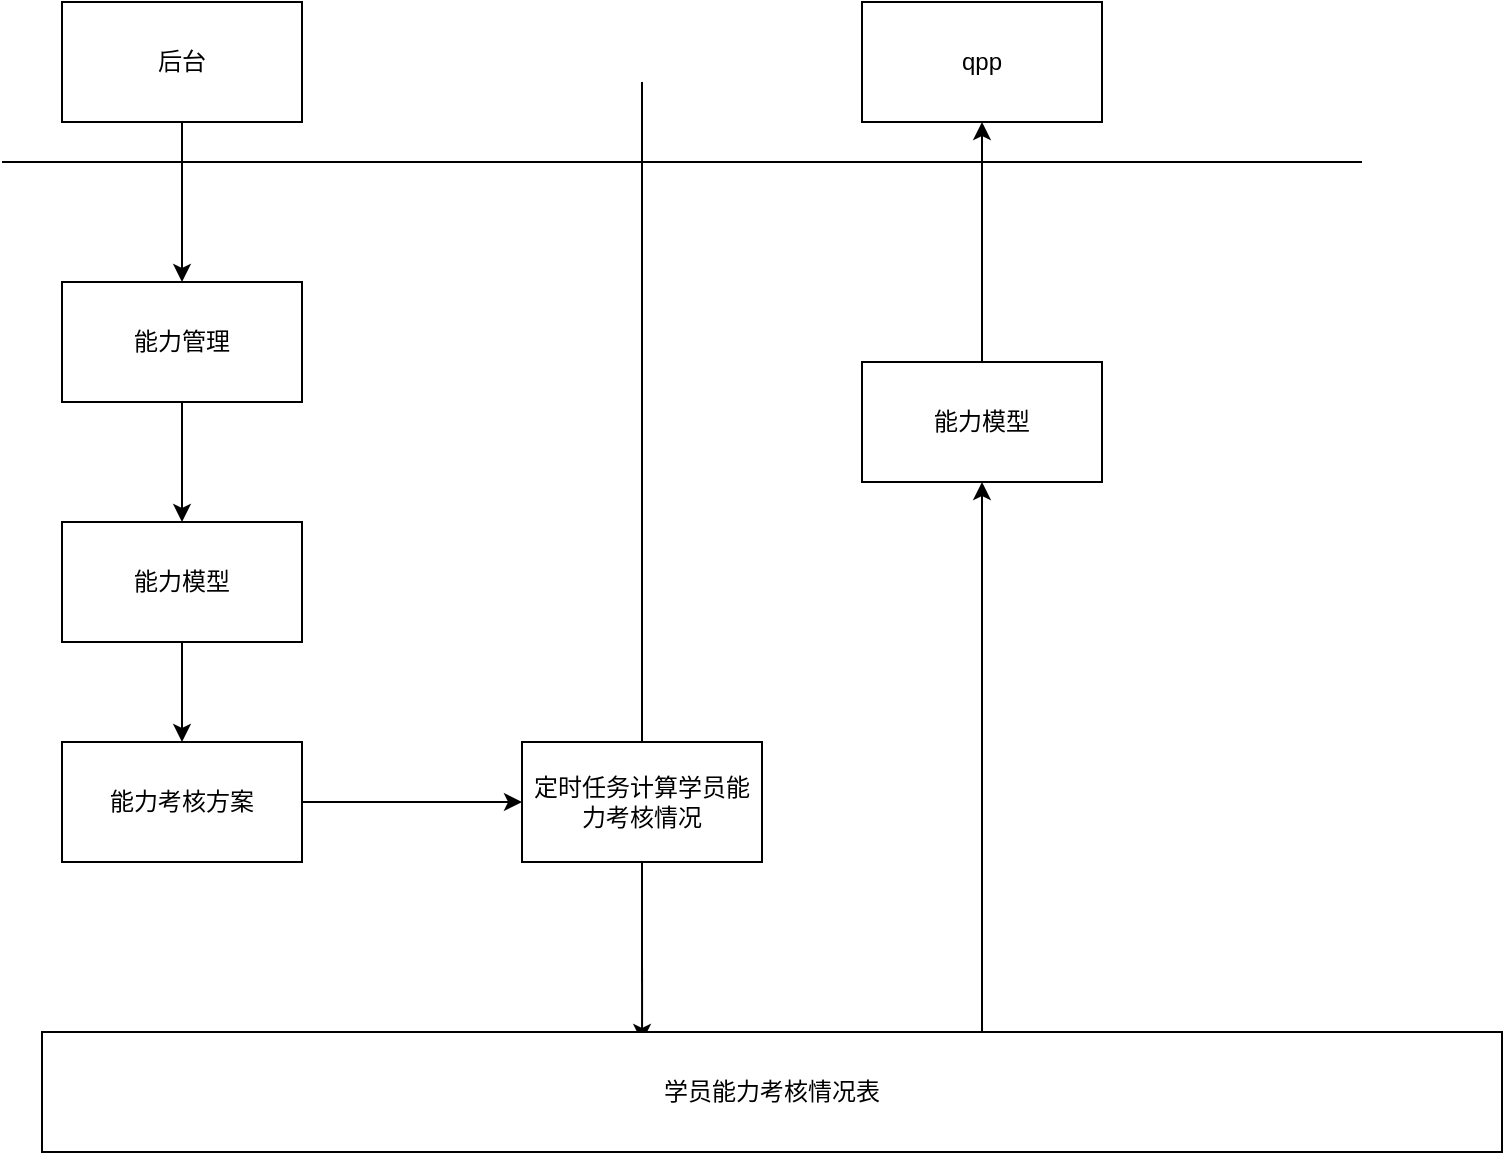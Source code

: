 <mxfile version="16.6.1" type="github">
  <diagram id="X77dKztJRfCibkYVblq0" name="Page-1">
    <mxGraphModel dx="1422" dy="762" grid="1" gridSize="10" guides="1" tooltips="1" connect="1" arrows="1" fold="1" page="1" pageScale="1" pageWidth="827" pageHeight="1169" math="0" shadow="0">
      <root>
        <mxCell id="0" />
        <mxCell id="1" parent="0" />
        <mxCell id="SrPzOORxQsSpC2F4RSff-1" value="" style="endArrow=none;html=1;rounded=0;" edge="1" parent="1">
          <mxGeometry width="50" height="50" relative="1" as="geometry">
            <mxPoint x="40" y="120" as="sourcePoint" />
            <mxPoint x="720" y="120" as="targetPoint" />
          </mxGeometry>
        </mxCell>
        <mxCell id="SrPzOORxQsSpC2F4RSff-2" value="" style="endArrow=none;html=1;rounded=0;" edge="1" parent="1">
          <mxGeometry width="50" height="50" relative="1" as="geometry">
            <mxPoint x="360" y="530" as="sourcePoint" />
            <mxPoint x="360" y="80" as="targetPoint" />
          </mxGeometry>
        </mxCell>
        <mxCell id="SrPzOORxQsSpC2F4RSff-5" style="edgeStyle=orthogonalEdgeStyle;rounded=0;orthogonalLoop=1;jettySize=auto;html=1;exitX=0.5;exitY=1;exitDx=0;exitDy=0;" edge="1" parent="1" source="SrPzOORxQsSpC2F4RSff-3" target="SrPzOORxQsSpC2F4RSff-4">
          <mxGeometry relative="1" as="geometry" />
        </mxCell>
        <mxCell id="SrPzOORxQsSpC2F4RSff-3" value="后台" style="rounded=0;whiteSpace=wrap;html=1;" vertex="1" parent="1">
          <mxGeometry x="70" y="40" width="120" height="60" as="geometry" />
        </mxCell>
        <mxCell id="SrPzOORxQsSpC2F4RSff-7" style="edgeStyle=orthogonalEdgeStyle;rounded=0;orthogonalLoop=1;jettySize=auto;html=1;exitX=0.5;exitY=1;exitDx=0;exitDy=0;" edge="1" parent="1" source="SrPzOORxQsSpC2F4RSff-4" target="SrPzOORxQsSpC2F4RSff-6">
          <mxGeometry relative="1" as="geometry" />
        </mxCell>
        <mxCell id="SrPzOORxQsSpC2F4RSff-4" value="能力管理" style="rounded=0;whiteSpace=wrap;html=1;" vertex="1" parent="1">
          <mxGeometry x="70" y="180" width="120" height="60" as="geometry" />
        </mxCell>
        <mxCell id="SrPzOORxQsSpC2F4RSff-9" style="edgeStyle=orthogonalEdgeStyle;rounded=0;orthogonalLoop=1;jettySize=auto;html=1;exitX=0.5;exitY=1;exitDx=0;exitDy=0;" edge="1" parent="1" source="SrPzOORxQsSpC2F4RSff-6" target="SrPzOORxQsSpC2F4RSff-8">
          <mxGeometry relative="1" as="geometry" />
        </mxCell>
        <mxCell id="SrPzOORxQsSpC2F4RSff-6" value="能力模型" style="rounded=0;whiteSpace=wrap;html=1;" vertex="1" parent="1">
          <mxGeometry x="70" y="300" width="120" height="60" as="geometry" />
        </mxCell>
        <mxCell id="SrPzOORxQsSpC2F4RSff-12" style="edgeStyle=orthogonalEdgeStyle;rounded=0;orthogonalLoop=1;jettySize=auto;html=1;exitX=1;exitY=0.5;exitDx=0;exitDy=0;" edge="1" parent="1" source="SrPzOORxQsSpC2F4RSff-8" target="SrPzOORxQsSpC2F4RSff-10">
          <mxGeometry relative="1" as="geometry" />
        </mxCell>
        <mxCell id="SrPzOORxQsSpC2F4RSff-8" value="能力考核方案" style="rounded=0;whiteSpace=wrap;html=1;" vertex="1" parent="1">
          <mxGeometry x="70" y="410" width="120" height="60" as="geometry" />
        </mxCell>
        <mxCell id="SrPzOORxQsSpC2F4RSff-14" style="edgeStyle=orthogonalEdgeStyle;rounded=0;orthogonalLoop=1;jettySize=auto;html=1;exitX=0.5;exitY=1;exitDx=0;exitDy=0;entryX=0.411;entryY=0.083;entryDx=0;entryDy=0;entryPerimeter=0;" edge="1" parent="1" source="SrPzOORxQsSpC2F4RSff-10" target="SrPzOORxQsSpC2F4RSff-13">
          <mxGeometry relative="1" as="geometry">
            <mxPoint x="360" y="540" as="targetPoint" />
          </mxGeometry>
        </mxCell>
        <mxCell id="SrPzOORxQsSpC2F4RSff-10" value="定时任务计算学员能力考核情况" style="rounded=0;whiteSpace=wrap;html=1;" vertex="1" parent="1">
          <mxGeometry x="300" y="410" width="120" height="60" as="geometry" />
        </mxCell>
        <mxCell id="SrPzOORxQsSpC2F4RSff-19" style="edgeStyle=orthogonalEdgeStyle;rounded=0;orthogonalLoop=1;jettySize=auto;html=1;exitX=0.75;exitY=0;exitDx=0;exitDy=0;" edge="1" parent="1" source="SrPzOORxQsSpC2F4RSff-13" target="SrPzOORxQsSpC2F4RSff-16">
          <mxGeometry relative="1" as="geometry">
            <Array as="points">
              <mxPoint x="530" y="555" />
            </Array>
          </mxGeometry>
        </mxCell>
        <mxCell id="SrPzOORxQsSpC2F4RSff-13" value="学员能力考核情况表" style="rounded=0;whiteSpace=wrap;html=1;" vertex="1" parent="1">
          <mxGeometry x="60" y="555" width="730" height="60" as="geometry" />
        </mxCell>
        <mxCell id="SrPzOORxQsSpC2F4RSff-15" value="qpp" style="rounded=0;whiteSpace=wrap;html=1;" vertex="1" parent="1">
          <mxGeometry x="470" y="40" width="120" height="60" as="geometry" />
        </mxCell>
        <mxCell id="SrPzOORxQsSpC2F4RSff-20" style="edgeStyle=orthogonalEdgeStyle;rounded=0;orthogonalLoop=1;jettySize=auto;html=1;" edge="1" parent="1" source="SrPzOORxQsSpC2F4RSff-16" target="SrPzOORxQsSpC2F4RSff-15">
          <mxGeometry relative="1" as="geometry" />
        </mxCell>
        <mxCell id="SrPzOORxQsSpC2F4RSff-16" value="能力模型" style="rounded=0;whiteSpace=wrap;html=1;" vertex="1" parent="1">
          <mxGeometry x="470" y="220" width="120" height="60" as="geometry" />
        </mxCell>
      </root>
    </mxGraphModel>
  </diagram>
</mxfile>
